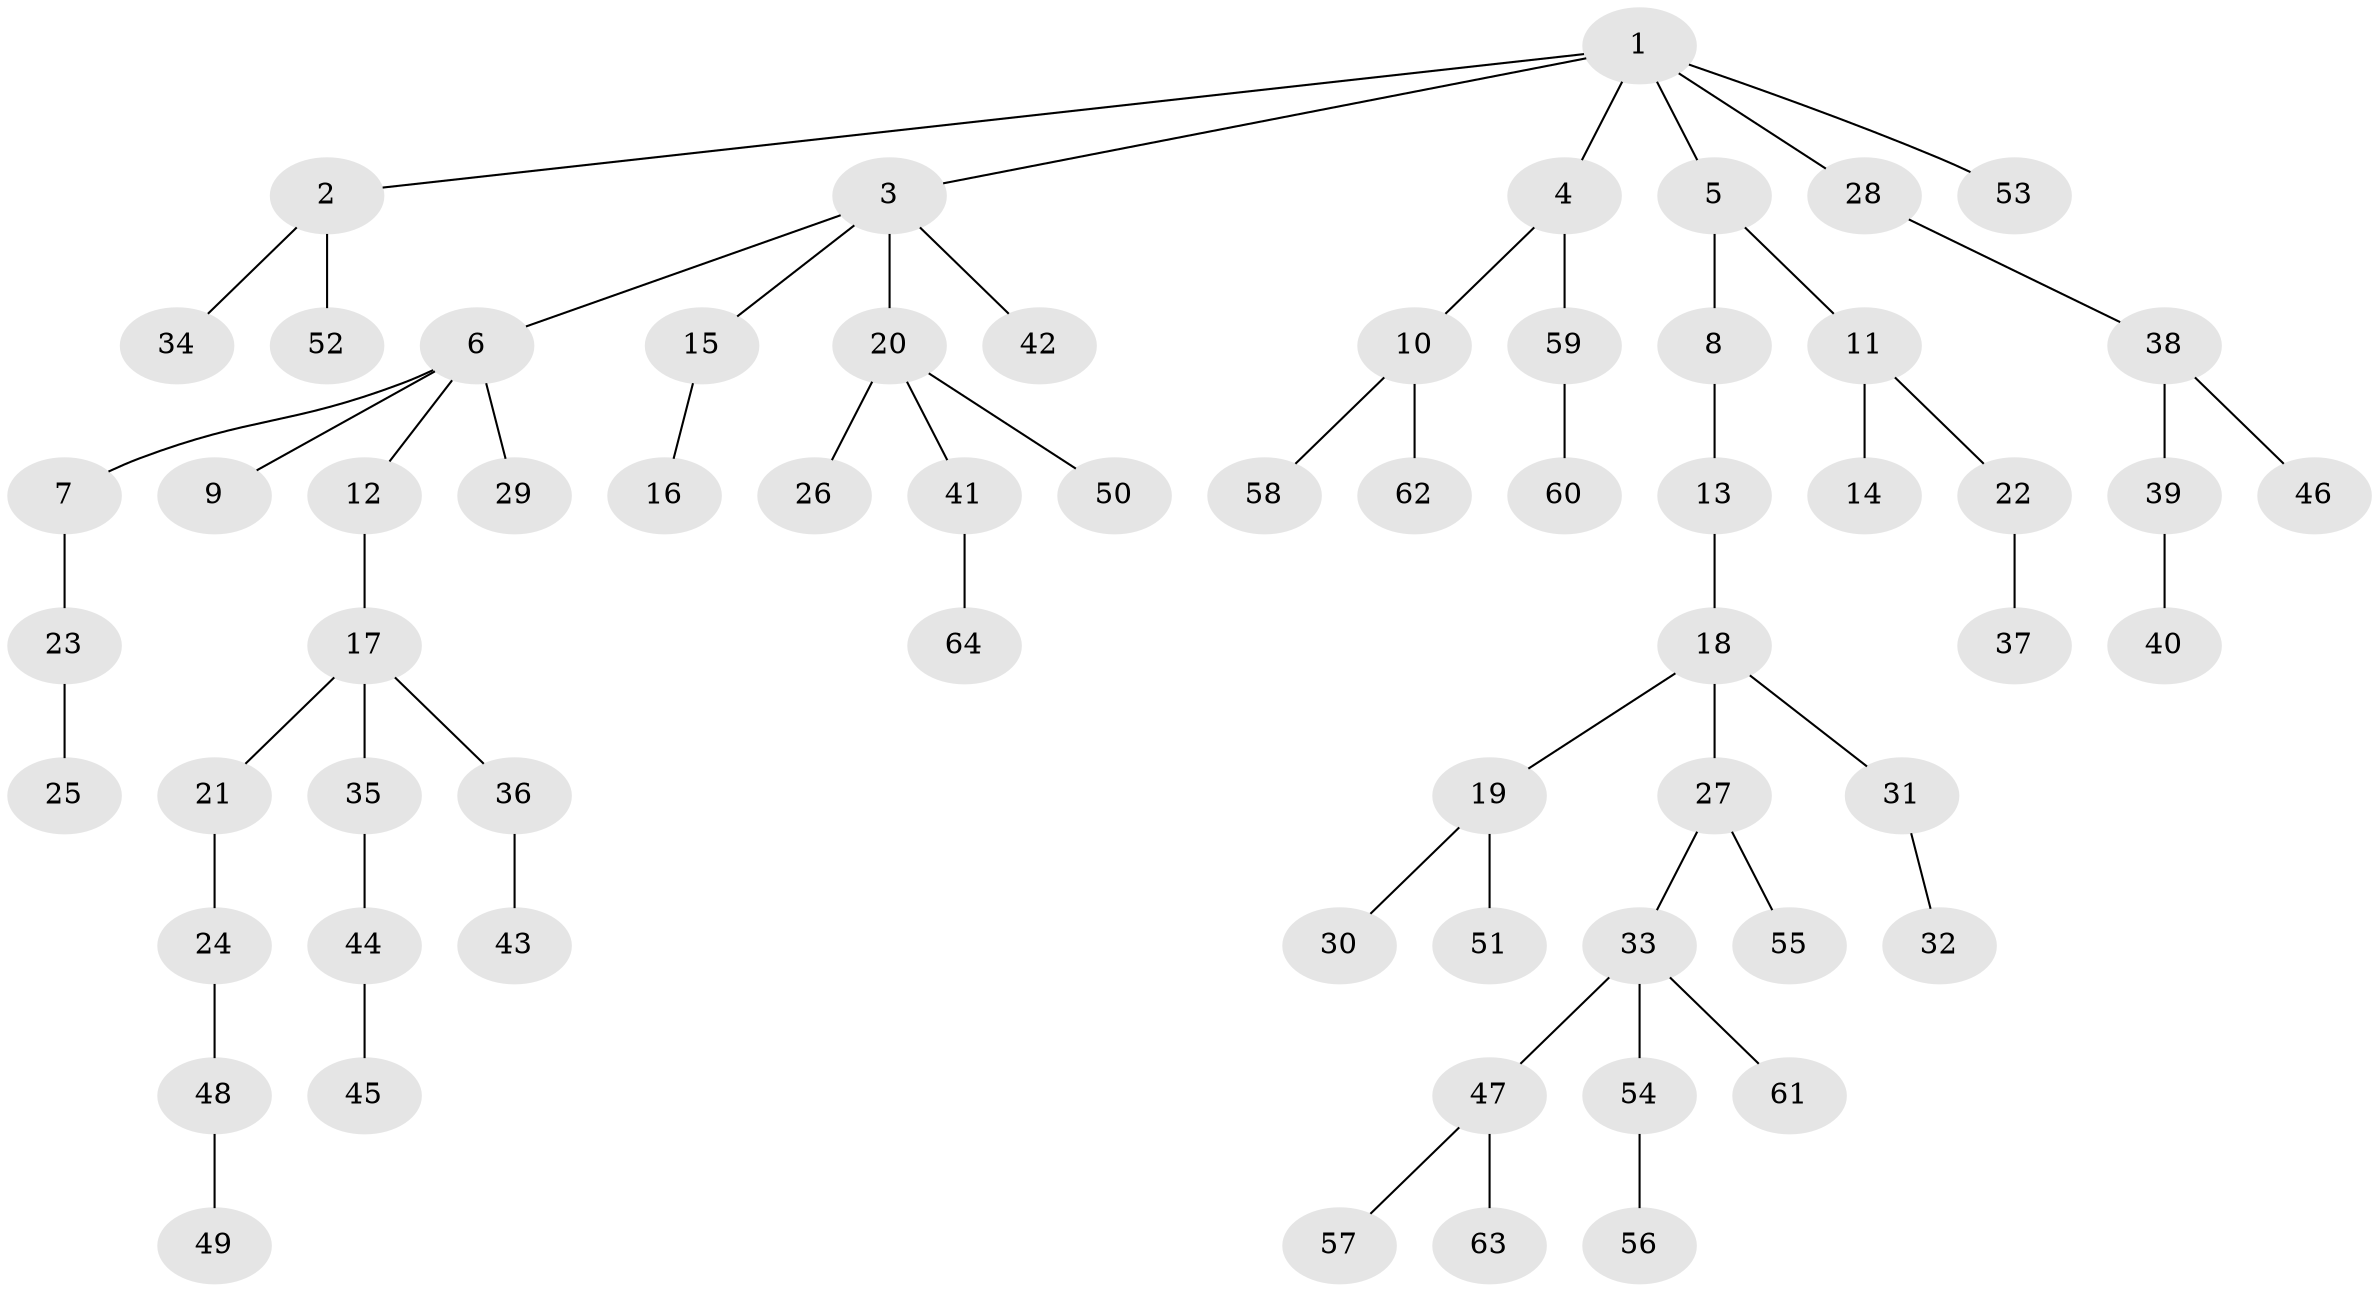 // Generated by graph-tools (version 1.1) at 2025/11/02/27/25 16:11:25]
// undirected, 64 vertices, 63 edges
graph export_dot {
graph [start="1"]
  node [color=gray90,style=filled];
  1;
  2;
  3;
  4;
  5;
  6;
  7;
  8;
  9;
  10;
  11;
  12;
  13;
  14;
  15;
  16;
  17;
  18;
  19;
  20;
  21;
  22;
  23;
  24;
  25;
  26;
  27;
  28;
  29;
  30;
  31;
  32;
  33;
  34;
  35;
  36;
  37;
  38;
  39;
  40;
  41;
  42;
  43;
  44;
  45;
  46;
  47;
  48;
  49;
  50;
  51;
  52;
  53;
  54;
  55;
  56;
  57;
  58;
  59;
  60;
  61;
  62;
  63;
  64;
  1 -- 2;
  1 -- 3;
  1 -- 4;
  1 -- 5;
  1 -- 28;
  1 -- 53;
  2 -- 34;
  2 -- 52;
  3 -- 6;
  3 -- 15;
  3 -- 20;
  3 -- 42;
  4 -- 10;
  4 -- 59;
  5 -- 8;
  5 -- 11;
  6 -- 7;
  6 -- 9;
  6 -- 12;
  6 -- 29;
  7 -- 23;
  8 -- 13;
  10 -- 58;
  10 -- 62;
  11 -- 14;
  11 -- 22;
  12 -- 17;
  13 -- 18;
  15 -- 16;
  17 -- 21;
  17 -- 35;
  17 -- 36;
  18 -- 19;
  18 -- 27;
  18 -- 31;
  19 -- 30;
  19 -- 51;
  20 -- 26;
  20 -- 41;
  20 -- 50;
  21 -- 24;
  22 -- 37;
  23 -- 25;
  24 -- 48;
  27 -- 33;
  27 -- 55;
  28 -- 38;
  31 -- 32;
  33 -- 47;
  33 -- 54;
  33 -- 61;
  35 -- 44;
  36 -- 43;
  38 -- 39;
  38 -- 46;
  39 -- 40;
  41 -- 64;
  44 -- 45;
  47 -- 57;
  47 -- 63;
  48 -- 49;
  54 -- 56;
  59 -- 60;
}
